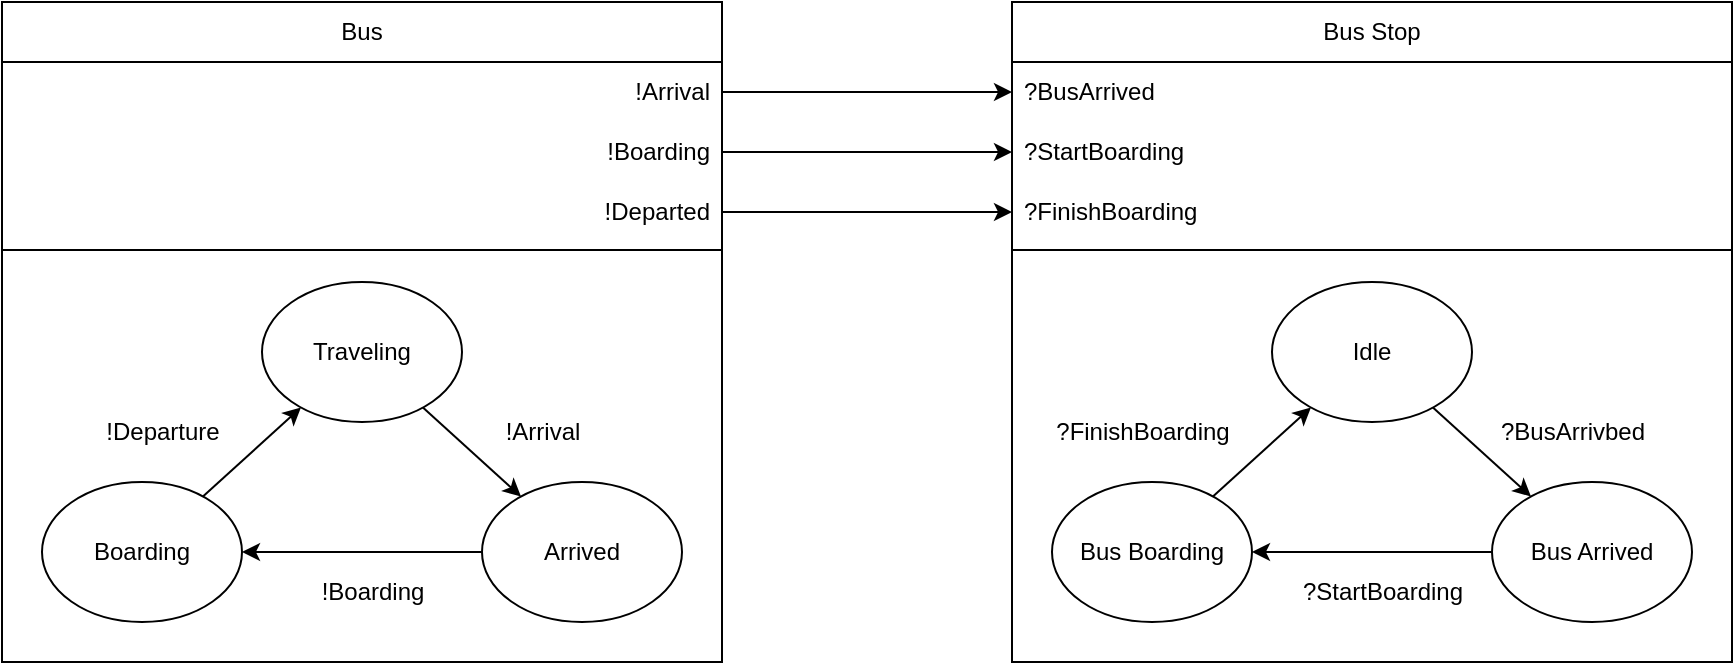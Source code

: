 <mxfile version="24.7.17">
  <diagram name="Page-1" id="eo9_WLX4i6MRtV-79SUJ">
    <mxGraphModel dx="1877" dy="989" grid="1" gridSize="10" guides="1" tooltips="1" connect="1" arrows="1" fold="1" page="1" pageScale="1" pageWidth="850" pageHeight="1100" math="0" shadow="0">
      <root>
        <mxCell id="0" />
        <mxCell id="1" parent="0" />
        <mxCell id="xD0bL81C4ZWrOrEym1o9-1" value="Bus" style="swimlane;fontStyle=0;childLayout=stackLayout;horizontal=1;startSize=30;horizontalStack=0;resizeParent=1;resizeParentMax=0;resizeLast=0;collapsible=1;marginBottom=0;whiteSpace=wrap;html=1;" vertex="1" parent="1">
          <mxGeometry x="-535" y="420" width="360" height="330" as="geometry" />
        </mxCell>
        <mxCell id="xD0bL81C4ZWrOrEym1o9-2" value="!Arrival" style="text;strokeColor=none;fillColor=none;align=right;verticalAlign=middle;spacingLeft=4;spacingRight=4;overflow=hidden;points=[[0,0.5],[1,0.5]];portConstraint=eastwest;rotatable=0;whiteSpace=wrap;html=1;" vertex="1" parent="xD0bL81C4ZWrOrEym1o9-1">
          <mxGeometry y="30" width="360" height="30" as="geometry" />
        </mxCell>
        <mxCell id="xD0bL81C4ZWrOrEym1o9-3" value="&lt;div align=&quot;right&quot;&gt;!Boarding&lt;br&gt;&lt;/div&gt;" style="text;strokeColor=none;fillColor=none;align=right;verticalAlign=middle;spacingLeft=4;spacingRight=4;overflow=hidden;points=[[0,0.5],[1,0.5]];portConstraint=eastwest;rotatable=0;whiteSpace=wrap;html=1;" vertex="1" parent="xD0bL81C4ZWrOrEym1o9-1">
          <mxGeometry y="60" width="360" height="30" as="geometry" />
        </mxCell>
        <mxCell id="xD0bL81C4ZWrOrEym1o9-4" value="&lt;div align=&quot;right&quot;&gt;!Departed&lt;br&gt;&lt;/div&gt;" style="text;strokeColor=none;fillColor=none;align=right;verticalAlign=middle;spacingLeft=4;spacingRight=4;overflow=hidden;points=[[0,0.5],[1,0.5]];portConstraint=eastwest;rotatable=0;whiteSpace=wrap;html=1;" vertex="1" parent="xD0bL81C4ZWrOrEym1o9-1">
          <mxGeometry y="90" width="360" height="30" as="geometry" />
        </mxCell>
        <mxCell id="xD0bL81C4ZWrOrEym1o9-5" value="" style="line;strokeWidth=1;fillColor=none;align=left;verticalAlign=middle;spacingTop=-1;spacingLeft=3;spacingRight=3;rotatable=0;labelPosition=right;points=[];portConstraint=eastwest;strokeColor=inherit;" vertex="1" parent="xD0bL81C4ZWrOrEym1o9-1">
          <mxGeometry y="120" width="360" height="8" as="geometry" />
        </mxCell>
        <mxCell id="xD0bL81C4ZWrOrEym1o9-59" value="" style="text;strokeColor=none;fillColor=none;align=left;verticalAlign=middle;spacingTop=-1;spacingLeft=4;spacingRight=4;rotatable=0;labelPosition=right;points=[];portConstraint=eastwest;" vertex="1" parent="xD0bL81C4ZWrOrEym1o9-1">
          <mxGeometry y="128" width="360" height="202" as="geometry" />
        </mxCell>
        <mxCell id="xD0bL81C4ZWrOrEym1o9-7" value="Bus Stop" style="swimlane;fontStyle=0;childLayout=stackLayout;horizontal=1;startSize=30;horizontalStack=0;resizeParent=1;resizeParentMax=0;resizeLast=0;collapsible=1;marginBottom=0;whiteSpace=wrap;html=1;" vertex="1" parent="1">
          <mxGeometry x="-30" y="420" width="360" height="330" as="geometry" />
        </mxCell>
        <mxCell id="xD0bL81C4ZWrOrEym1o9-8" value="?BusArrived" style="text;strokeColor=none;fillColor=none;align=left;verticalAlign=middle;spacingLeft=4;spacingRight=4;overflow=hidden;points=[[0,0.5],[1,0.5]];portConstraint=eastwest;rotatable=0;whiteSpace=wrap;html=1;" vertex="1" parent="xD0bL81C4ZWrOrEym1o9-7">
          <mxGeometry y="30" width="360" height="30" as="geometry" />
        </mxCell>
        <mxCell id="xD0bL81C4ZWrOrEym1o9-9" value="&lt;div&gt;?StartBoarding&lt;/div&gt;" style="text;strokeColor=none;fillColor=none;align=left;verticalAlign=middle;spacingLeft=4;spacingRight=4;overflow=hidden;points=[[0,0.5],[1,0.5]];portConstraint=eastwest;rotatable=0;whiteSpace=wrap;html=1;" vertex="1" parent="xD0bL81C4ZWrOrEym1o9-7">
          <mxGeometry y="60" width="360" height="30" as="geometry" />
        </mxCell>
        <mxCell id="xD0bL81C4ZWrOrEym1o9-10" value="&lt;div&gt;?FinishBoarding&lt;/div&gt;" style="text;strokeColor=none;fillColor=none;align=left;verticalAlign=middle;spacingLeft=4;spacingRight=4;overflow=hidden;points=[[0,0.5],[1,0.5]];portConstraint=eastwest;rotatable=0;whiteSpace=wrap;html=1;" vertex="1" parent="xD0bL81C4ZWrOrEym1o9-7">
          <mxGeometry y="90" width="360" height="30" as="geometry" />
        </mxCell>
        <mxCell id="xD0bL81C4ZWrOrEym1o9-11" value="" style="line;strokeWidth=1;fillColor=none;align=left;verticalAlign=middle;spacingTop=-1;spacingLeft=3;spacingRight=3;rotatable=0;labelPosition=right;points=[];portConstraint=eastwest;strokeColor=inherit;" vertex="1" parent="xD0bL81C4ZWrOrEym1o9-7">
          <mxGeometry y="120" width="360" height="8" as="geometry" />
        </mxCell>
        <mxCell id="xD0bL81C4ZWrOrEym1o9-12" value="" style="text;strokeColor=none;fillColor=none;align=left;verticalAlign=middle;spacingTop=-1;spacingLeft=4;spacingRight=4;rotatable=0;labelPosition=right;points=[];portConstraint=eastwest;" vertex="1" parent="xD0bL81C4ZWrOrEym1o9-7">
          <mxGeometry y="128" width="360" height="202" as="geometry" />
        </mxCell>
        <mxCell id="xD0bL81C4ZWrOrEym1o9-13" style="edgeStyle=orthogonalEdgeStyle;rounded=0;orthogonalLoop=1;jettySize=auto;html=1;" edge="1" parent="1" source="xD0bL81C4ZWrOrEym1o9-3" target="xD0bL81C4ZWrOrEym1o9-9">
          <mxGeometry relative="1" as="geometry" />
        </mxCell>
        <mxCell id="xD0bL81C4ZWrOrEym1o9-14" style="edgeStyle=orthogonalEdgeStyle;rounded=0;orthogonalLoop=1;jettySize=auto;html=1;" edge="1" parent="1" source="xD0bL81C4ZWrOrEym1o9-4" target="xD0bL81C4ZWrOrEym1o9-10">
          <mxGeometry relative="1" as="geometry" />
        </mxCell>
        <mxCell id="xD0bL81C4ZWrOrEym1o9-27" value="Idle" style="ellipse;whiteSpace=wrap;html=1;" vertex="1" parent="1">
          <mxGeometry x="100" y="560" width="100" height="70" as="geometry" />
        </mxCell>
        <mxCell id="xD0bL81C4ZWrOrEym1o9-28" style="edgeStyle=orthogonalEdgeStyle;rounded=0;orthogonalLoop=1;jettySize=auto;html=1;" edge="1" parent="1" source="xD0bL81C4ZWrOrEym1o9-29" target="xD0bL81C4ZWrOrEym1o9-31">
          <mxGeometry relative="1" as="geometry" />
        </mxCell>
        <mxCell id="xD0bL81C4ZWrOrEym1o9-29" value="Bus Arrived" style="ellipse;whiteSpace=wrap;html=1;" vertex="1" parent="1">
          <mxGeometry x="210" y="660" width="100" height="70" as="geometry" />
        </mxCell>
        <mxCell id="xD0bL81C4ZWrOrEym1o9-30" style="rounded=0;orthogonalLoop=1;jettySize=auto;html=1;" edge="1" parent="1" source="xD0bL81C4ZWrOrEym1o9-31" target="xD0bL81C4ZWrOrEym1o9-27">
          <mxGeometry relative="1" as="geometry" />
        </mxCell>
        <mxCell id="xD0bL81C4ZWrOrEym1o9-31" value="&lt;div&gt;Bus Boarding&lt;/div&gt;" style="ellipse;whiteSpace=wrap;html=1;" vertex="1" parent="1">
          <mxGeometry x="-10" y="660" width="100" height="70" as="geometry" />
        </mxCell>
        <mxCell id="xD0bL81C4ZWrOrEym1o9-32" value="" style="endArrow=classic;html=1;rounded=0;endFill=1;" edge="1" parent="1" source="xD0bL81C4ZWrOrEym1o9-27" target="xD0bL81C4ZWrOrEym1o9-29">
          <mxGeometry width="50" height="50" relative="1" as="geometry">
            <mxPoint x="125" y="700" as="sourcePoint" />
            <mxPoint x="175" y="650" as="targetPoint" />
          </mxGeometry>
        </mxCell>
        <mxCell id="xD0bL81C4ZWrOrEym1o9-33" value="?BusArrivbed" style="text;html=1;align=center;verticalAlign=middle;resizable=0;points=[];autosize=1;strokeColor=none;fillColor=none;" vertex="1" parent="1">
          <mxGeometry x="200" y="620" width="100" height="30" as="geometry" />
        </mxCell>
        <mxCell id="xD0bL81C4ZWrOrEym1o9-34" value="?StartBoarding" style="text;html=1;align=center;verticalAlign=middle;resizable=0;points=[];autosize=1;strokeColor=none;fillColor=none;" vertex="1" parent="1">
          <mxGeometry x="105" y="700" width="100" height="30" as="geometry" />
        </mxCell>
        <mxCell id="xD0bL81C4ZWrOrEym1o9-35" value="&lt;div&gt;?FinishBoarding&lt;/div&gt;" style="text;html=1;align=center;verticalAlign=middle;resizable=0;points=[];autosize=1;strokeColor=none;fillColor=none;" vertex="1" parent="1">
          <mxGeometry x="-20" y="620" width="110" height="30" as="geometry" />
        </mxCell>
        <mxCell id="xD0bL81C4ZWrOrEym1o9-38" style="rounded=0;orthogonalLoop=1;jettySize=auto;html=1;" edge="1" parent="1" source="xD0bL81C4ZWrOrEym1o9-39" target="xD0bL81C4ZWrOrEym1o9-42">
          <mxGeometry relative="1" as="geometry" />
        </mxCell>
        <mxCell id="xD0bL81C4ZWrOrEym1o9-39" value="Arrived" style="ellipse;whiteSpace=wrap;html=1;" vertex="1" parent="1">
          <mxGeometry x="-295" y="660" width="100" height="70" as="geometry" />
        </mxCell>
        <mxCell id="xD0bL81C4ZWrOrEym1o9-40" style="rounded=0;orthogonalLoop=1;jettySize=auto;html=1;" edge="1" parent="1" source="xD0bL81C4ZWrOrEym1o9-41" target="xD0bL81C4ZWrOrEym1o9-39">
          <mxGeometry relative="1" as="geometry" />
        </mxCell>
        <mxCell id="xD0bL81C4ZWrOrEym1o9-41" value="Traveling" style="ellipse;whiteSpace=wrap;html=1;" vertex="1" parent="1">
          <mxGeometry x="-405" y="560" width="100" height="70" as="geometry" />
        </mxCell>
        <mxCell id="xD0bL81C4ZWrOrEym1o9-42" value="Boarding" style="ellipse;whiteSpace=wrap;html=1;" vertex="1" parent="1">
          <mxGeometry x="-515" y="660" width="100" height="70" as="geometry" />
        </mxCell>
        <mxCell id="xD0bL81C4ZWrOrEym1o9-44" value="!Arrival" style="text;html=1;align=center;verticalAlign=middle;resizable=0;points=[];autosize=1;strokeColor=none;fillColor=none;" vertex="1" parent="1">
          <mxGeometry x="-295" y="620" width="60" height="30" as="geometry" />
        </mxCell>
        <mxCell id="xD0bL81C4ZWrOrEym1o9-45" value="" style="endArrow=classic;html=1;rounded=0;endFill=1;" edge="1" parent="1" source="xD0bL81C4ZWrOrEym1o9-42" target="xD0bL81C4ZWrOrEym1o9-41">
          <mxGeometry width="50" height="50" relative="1" as="geometry">
            <mxPoint x="-415" y="915" as="sourcePoint" />
            <mxPoint x="-385" y="930" as="targetPoint" />
          </mxGeometry>
        </mxCell>
        <mxCell id="xD0bL81C4ZWrOrEym1o9-46" value="!Departure" style="text;html=1;align=center;verticalAlign=middle;resizable=0;points=[];autosize=1;strokeColor=none;fillColor=none;" vertex="1" parent="1">
          <mxGeometry x="-495" y="620" width="80" height="30" as="geometry" />
        </mxCell>
        <mxCell id="xD0bL81C4ZWrOrEym1o9-49" value="!Boarding" style="text;html=1;align=center;verticalAlign=middle;resizable=0;points=[];autosize=1;strokeColor=none;fillColor=none;" vertex="1" parent="1">
          <mxGeometry x="-385" y="700" width="70" height="30" as="geometry" />
        </mxCell>
        <mxCell id="xD0bL81C4ZWrOrEym1o9-51" style="edgeStyle=orthogonalEdgeStyle;rounded=0;orthogonalLoop=1;jettySize=auto;html=1;" edge="1" parent="1" source="xD0bL81C4ZWrOrEym1o9-2" target="xD0bL81C4ZWrOrEym1o9-8">
          <mxGeometry relative="1" as="geometry" />
        </mxCell>
      </root>
    </mxGraphModel>
  </diagram>
</mxfile>
